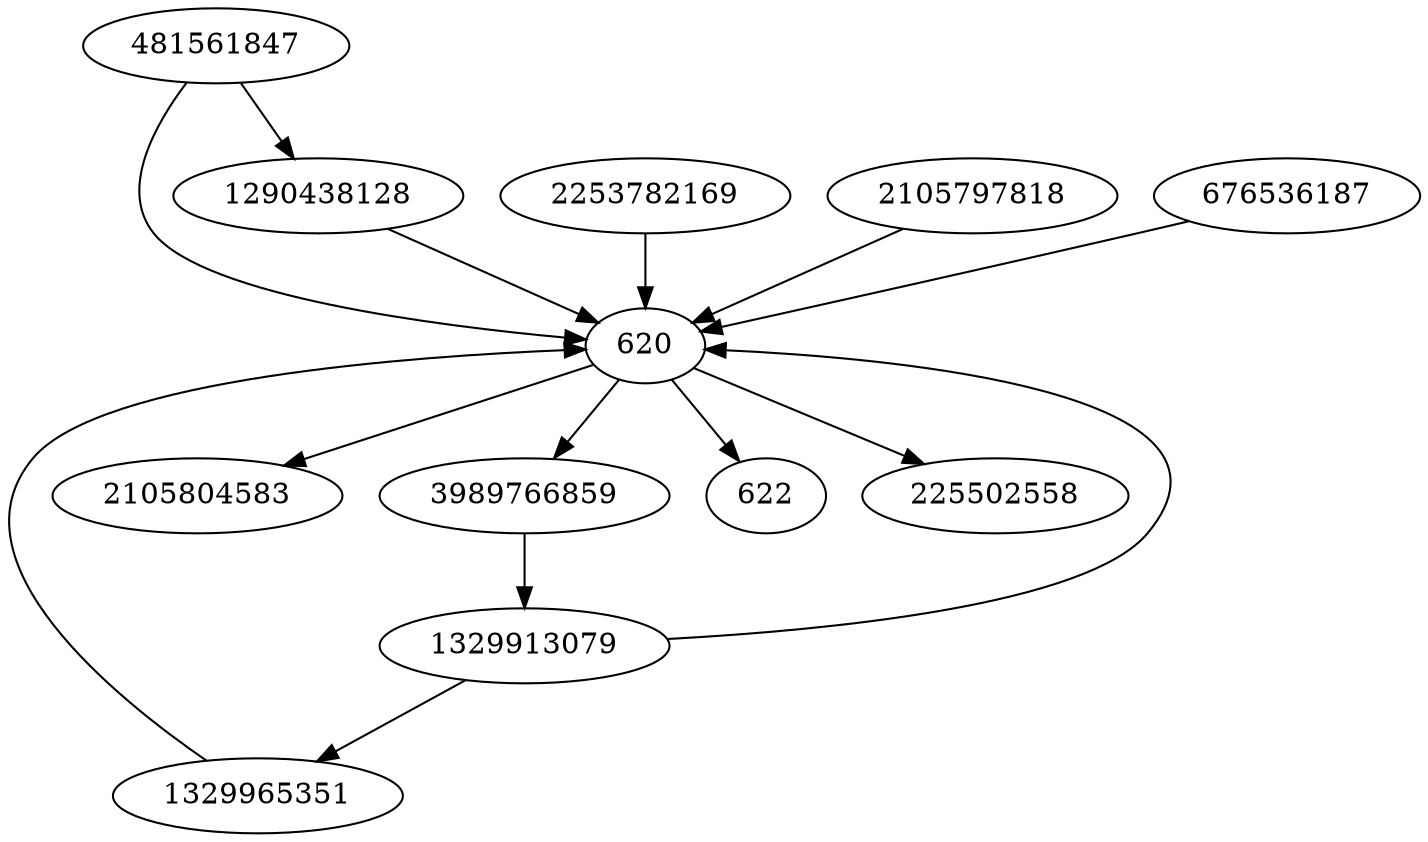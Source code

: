 strict digraph  {
2105804583;
1329965351;
3989766859;
620;
622;
1290438128;
481561847;
2253782169;
2105797818;
676536187;
225502558;
1329913079;
1329965351 -> 620;
3989766859 -> 1329913079;
620 -> 2105804583;
620 -> 622;
620 -> 225502558;
620 -> 3989766859;
1290438128 -> 620;
481561847 -> 1290438128;
481561847 -> 620;
2253782169 -> 620;
2105797818 -> 620;
676536187 -> 620;
1329913079 -> 1329965351;
1329913079 -> 620;
}
